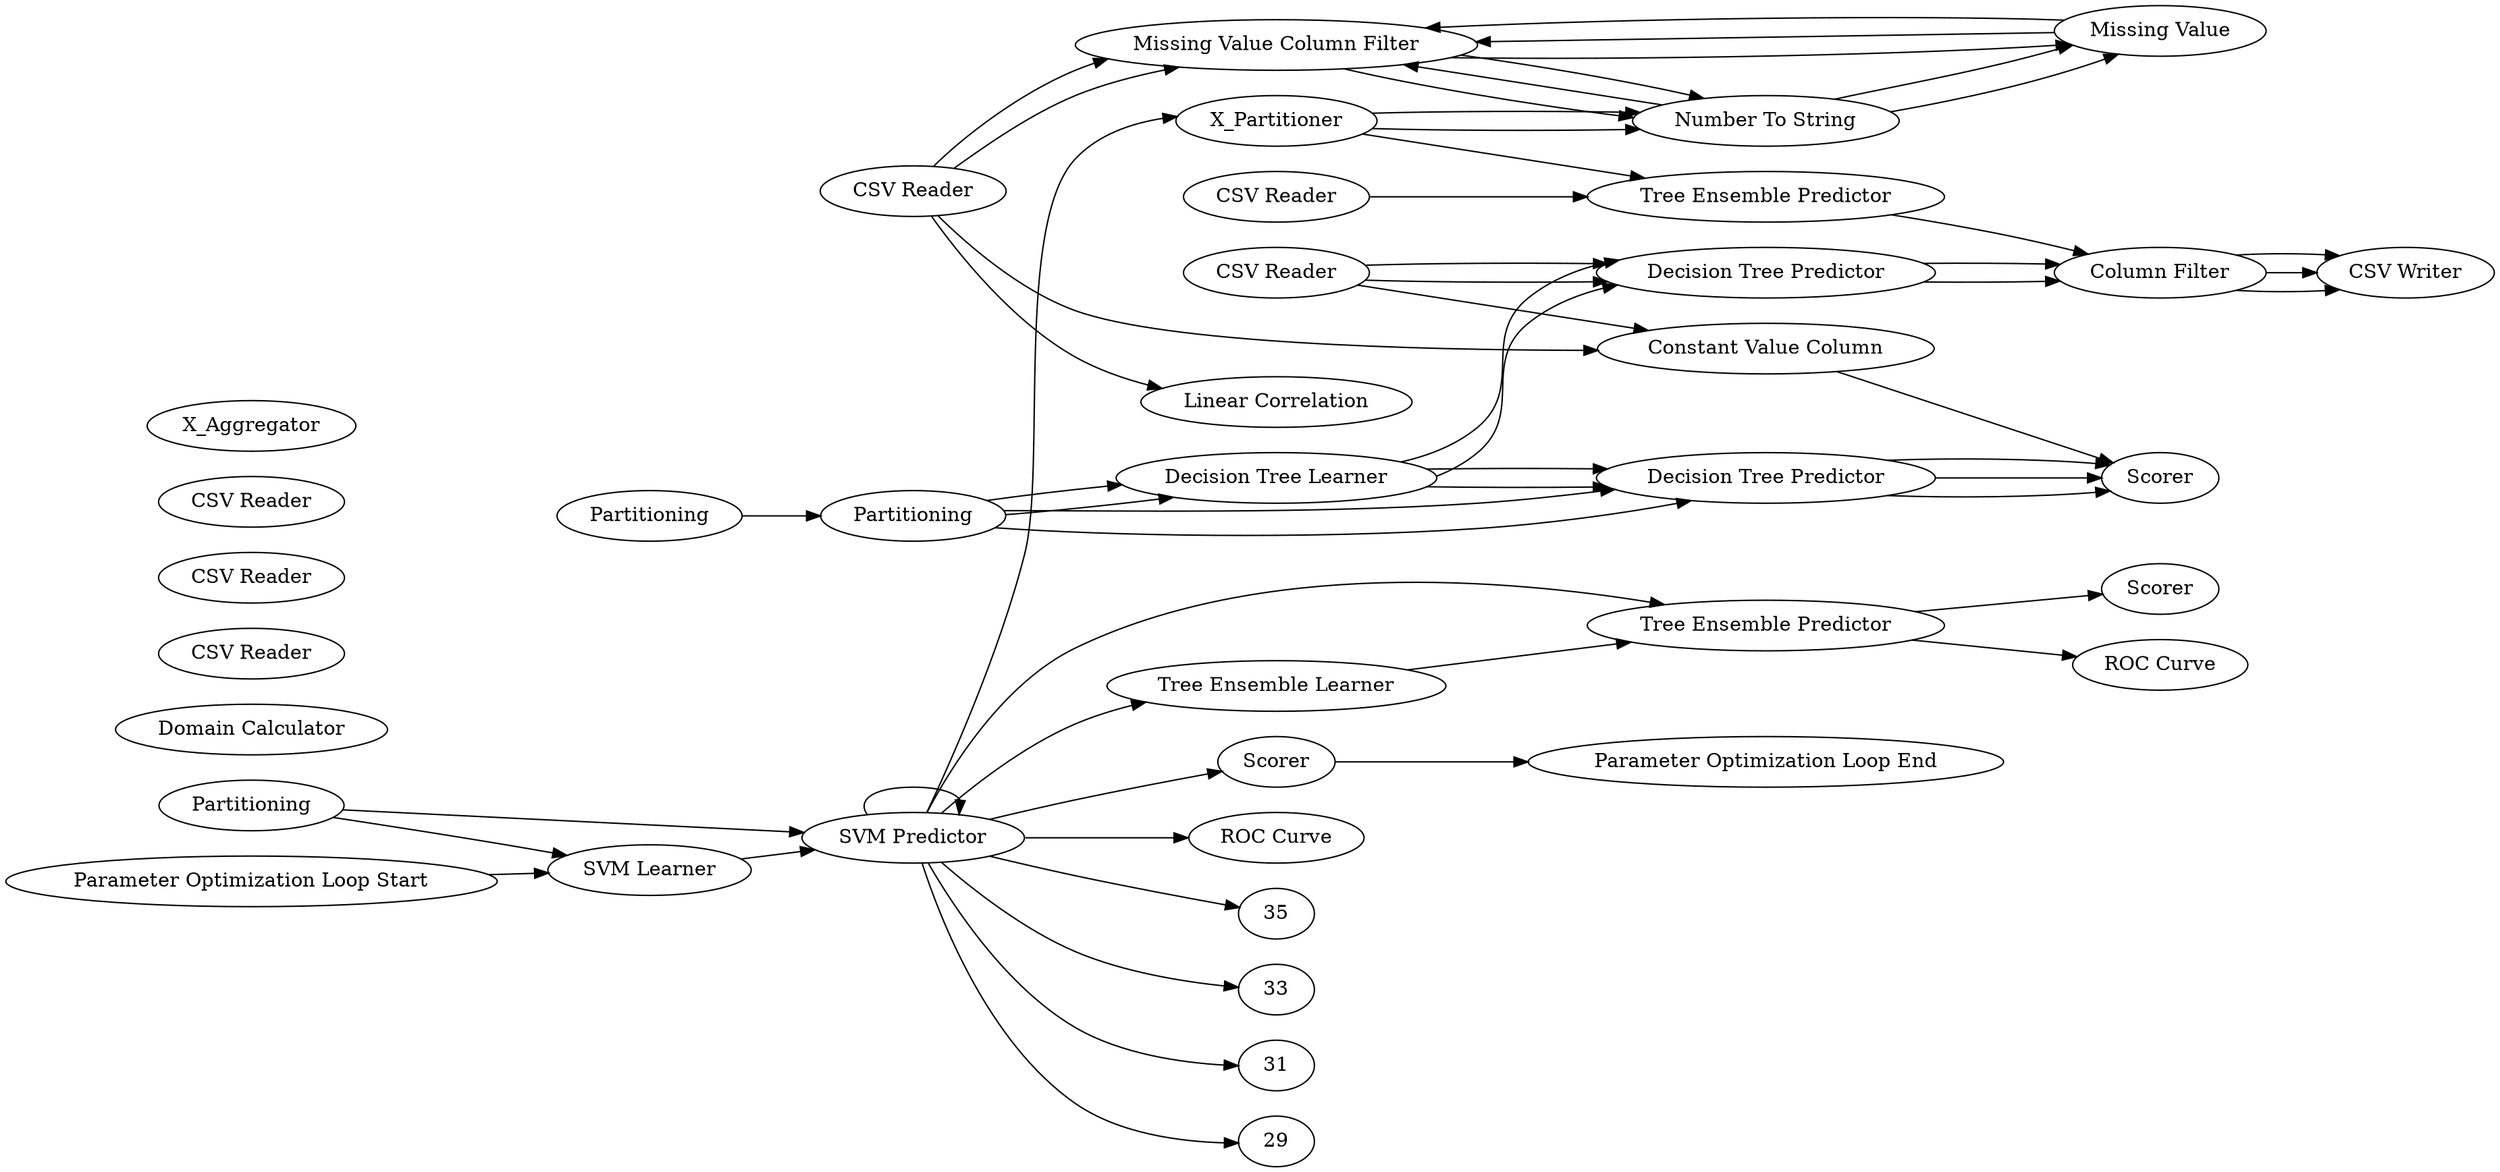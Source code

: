 digraph {
	1 [label="CSV Reader"]
	3 [label="Missing Value Column Filter"]
	4 [label="Number To String"]
	5 [label="Missing Value"]
	6 [label="Domain Calculator"]
	7 [label=SMOTE]
	13 [label="CSV Reader"]
	14 [label="CSV Reader"]
	15 [label="CSV Reader"]
	2 [label="CSV Reader"]
	7 [label=Partitioning]
	8 [label="Tree Ensemble Learner"]
	9 [label="Tree Ensemble Predictor"]
	10 [label=Scorer]
	11 [label="ROC Curve"]
	12 [label="Tree Ensemble Predictor"]
	17 [label="CSV Writer"]
	18 [label="Column Filter"]
	19 [label="Tree Ensemble Learner"]
	27 [label=Statistics]
	28 [label="Linear Correlation"]
	16 [label="CSV Reader"]
	17 [label="CSV Writer"]
	18 [label="Column Filter"]
	20 [label="Decision Tree Learner"]
	21 [label="Decision Tree Predictor"]
	22 [label=Partitioning]
	23 [label=Scorer]
	25 [label="Decision Tree Predictor"]
	26 [label=Partitioning]
	3 [label=X_Aggregator]
	4 [label="K Nearest Neighbor"]
	5 [label=Scorer]
	16 [label="CSV Reader"]
	19 [label=X_Partitioner]
	21 [label=X_Partitioner]
	23 [label="K Nearest Neighbor"]
	27 [label="Constant Value Column"]
	30 [label=X_Aggregator]
	7 [label="SVM Predictor"]
	70 [label="Parameter Optimization Loop End"]
	71 [label="Parameter Optimization Loop Start"]
	72 [label=Scorer]
	73 [label="ROC Curve"]
	75 [label=Partitioning]
	76 [label="SVM Learner"]
	3 [label="Missing Value Column Filter"]
	4 [label="Number To String"]
	5 [label="Missing Value"]
	6 [label="Domain Calculator"]
	16 [label="CSV Reader"]
	17 [label="CSV Writer"]
	18 [label="Column Filter"]
	20 [label="Decision Tree Learner"]
	21 [label="Decision Tree Predictor"]
	22 [label=Partitioning]
	23 [label=Scorer]
	25 [label="Decision Tree Predictor"]
	3 -> 4
	4 -> 5
	5 -> 3
	7 -> 7
	2 -> 12
	7 -> 9
	7 -> 8
	8 -> 9
	9 -> 11
	9 -> 10
	12 -> 18
	18 -> 17
	19 -> 12
	16 -> 25
	18 -> 17
	20 -> 21
	20 -> 25
	21 -> 23
	22 -> 20
	22 -> 21
	25 -> 18
	26 -> 22
	3 -> 5
	4 -> 3
	16 -> 27
	19 -> 4
	19 -> 4
	21 -> 23
	27 -> 23
	7 -> 73
	7 -> 72
	71 -> 76
	72 -> 70
	75 -> 76
	75 -> 7
	76 -> 7
	3 -> 4
	4 -> 5
	5 -> 3
	16 -> 25
	18 -> 17
	20 -> 21
	20 -> 25
	21 -> 23
	22 -> 20
	22 -> 21
	25 -> 18
	1 -> 3
	1 -> 3
	1 -> 27
	1 -> 28
	7 -> 19
	7 -> 35
	7 -> 33
	7 -> 31
	7 -> 29
	rankdir=LR
}
